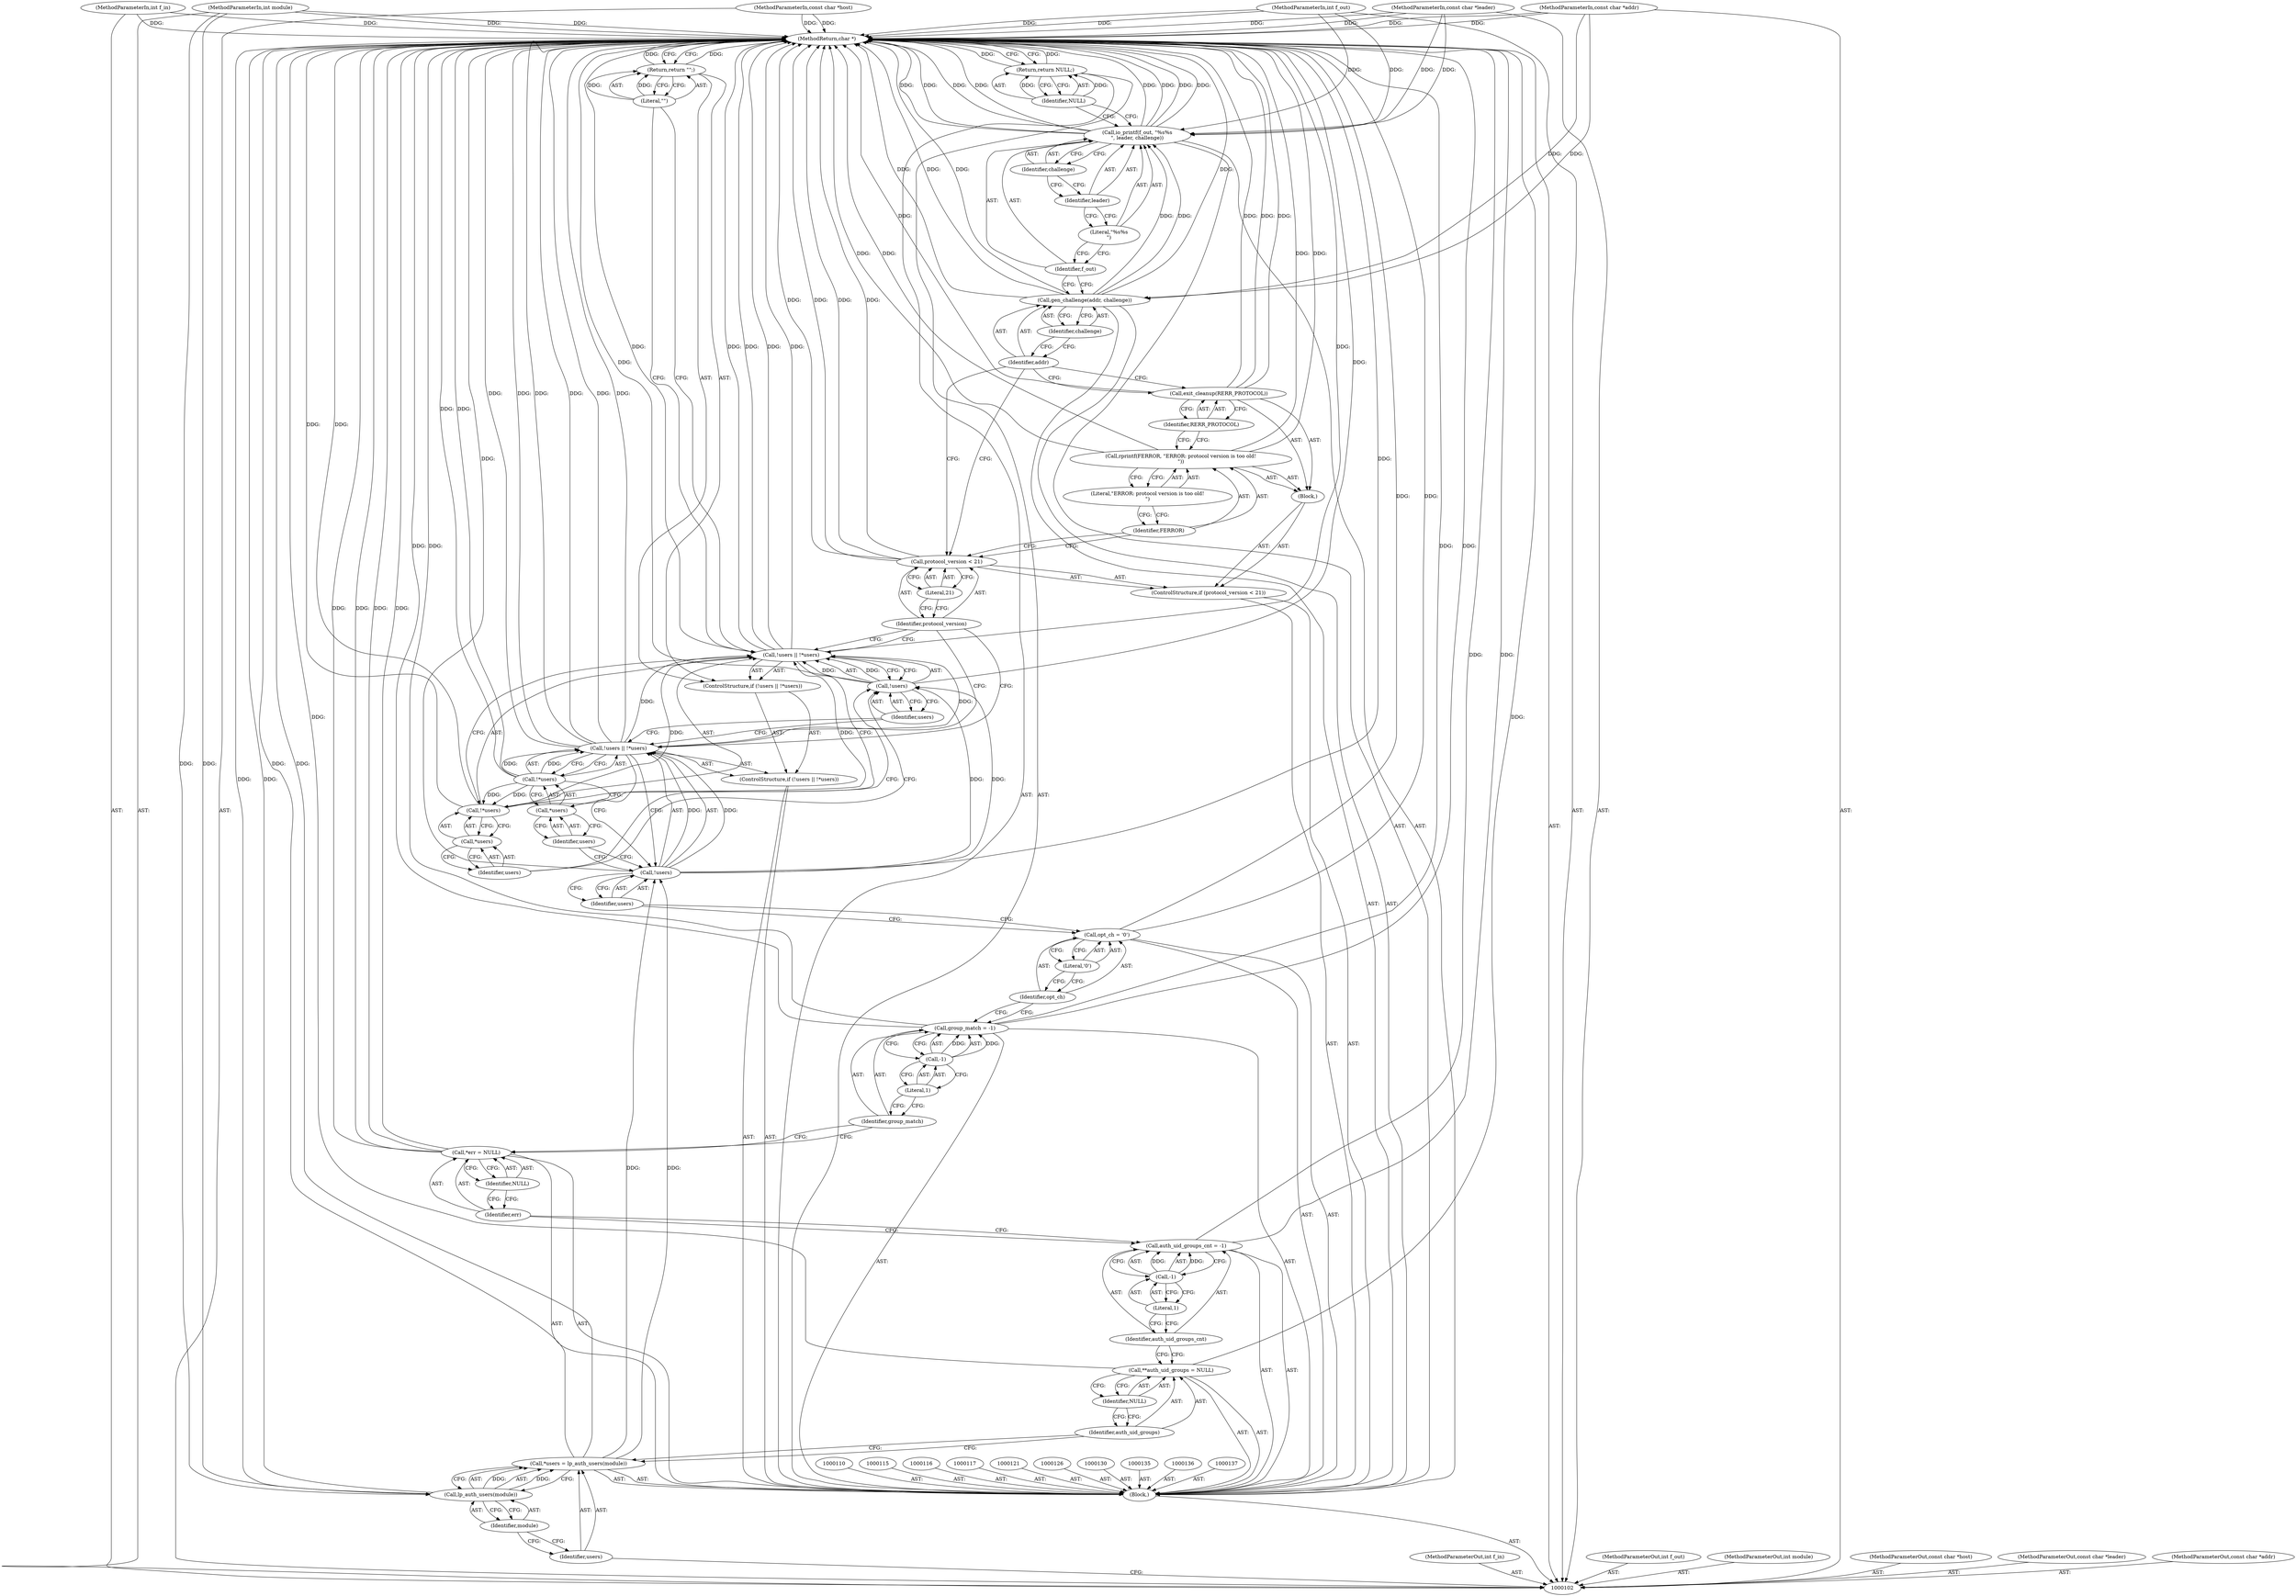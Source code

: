 digraph "0_samba_9a480deec4d20277d8e20bc55515ef0640ca1e55" {
"1000177" [label="(MethodReturn,char *)"];
"1000103" [label="(MethodParameterIn,int f_in)"];
"1000240" [label="(MethodParameterOut,int f_in)"];
"1000104" [label="(MethodParameterIn,int f_out)"];
"1000241" [label="(MethodParameterOut,int f_out)"];
"1000105" [label="(MethodParameterIn,int module)"];
"1000242" [label="(MethodParameterOut,int module)"];
"1000106" [label="(MethodParameterIn,const char *host)"];
"1000243" [label="(MethodParameterOut,const char *host)"];
"1000133" [label="(Call,-1)"];
"1000134" [label="(Literal,1)"];
"1000131" [label="(Call,group_match = -1)"];
"1000132" [label="(Identifier,group_match)"];
"1000140" [label="(Literal,'\0')"];
"1000138" [label="(Call,opt_ch = '\0')"];
"1000139" [label="(Identifier,opt_ch)"];
"1000141" [label="(ControlStructure,if (!users || !*users))"];
"1000145" [label="(Call,!*users)"];
"1000146" [label="(Call,*users)"];
"1000147" [label="(Identifier,users)"];
"1000142" [label="(Call,!users || !*users)"];
"1000143" [label="(Call,!users)"];
"1000144" [label="(Identifier,users)"];
"1000149" [label="(Call,!users || !*users)"];
"1000150" [label="(Call,!users)"];
"1000151" [label="(Identifier,users)"];
"1000152" [label="(Call,!*users)"];
"1000153" [label="(Call,*users)"];
"1000154" [label="(Identifier,users)"];
"1000148" [label="(ControlStructure,if (!users || !*users))"];
"1000155" [label="(Return,return \"\";)"];
"1000156" [label="(Literal,\"\")"];
"1000158" [label="(Call,protocol_version < 21)"];
"1000159" [label="(Identifier,protocol_version)"];
"1000160" [label="(Literal,21)"];
"1000161" [label="(Block,)"];
"1000157" [label="(ControlStructure,if (protocol_version < 21))"];
"1000108" [label="(MethodParameterIn,const char *leader)"];
"1000245" [label="(MethodParameterOut,const char *leader)"];
"1000107" [label="(MethodParameterIn,const char *addr)"];
"1000244" [label="(MethodParameterOut,const char *addr)"];
"1000162" [label="(Call,rprintf(FERROR, \"ERROR: protocol version is too old!\n\"))"];
"1000163" [label="(Identifier,FERROR)"];
"1000164" [label="(Literal,\"ERROR: protocol version is too old!\n\")"];
"1000165" [label="(Call,exit_cleanup(RERR_PROTOCOL))"];
"1000166" [label="(Identifier,RERR_PROTOCOL)"];
"1000168" [label="(Identifier,addr)"];
"1000169" [label="(Identifier,challenge)"];
"1000167" [label="(Call,gen_challenge(addr, challenge))"];
"1000171" [label="(Identifier,f_out)"];
"1000172" [label="(Literal,\"%s%s\n\")"];
"1000173" [label="(Identifier,leader)"];
"1000174" [label="(Identifier,challenge)"];
"1000170" [label="(Call,io_printf(f_out, \"%s%s\n\", leader, challenge))"];
"1000175" [label="(Return,return NULL;)"];
"1000176" [label="(Identifier,NULL)"];
"1000109" [label="(Block,)"];
"1000113" [label="(Call,lp_auth_users(module))"];
"1000114" [label="(Identifier,module)"];
"1000111" [label="(Call,*users = lp_auth_users(module))"];
"1000112" [label="(Identifier,users)"];
"1000120" [label="(Identifier,NULL)"];
"1000118" [label="(Call,**auth_uid_groups = NULL)"];
"1000119" [label="(Identifier,auth_uid_groups)"];
"1000124" [label="(Call,-1)"];
"1000125" [label="(Literal,1)"];
"1000122" [label="(Call,auth_uid_groups_cnt = -1)"];
"1000123" [label="(Identifier,auth_uid_groups_cnt)"];
"1000127" [label="(Call,*err = NULL)"];
"1000128" [label="(Identifier,err)"];
"1000129" [label="(Identifier,NULL)"];
"1000177" -> "1000102"  [label="AST: "];
"1000177" -> "1000155"  [label="CFG: "];
"1000177" -> "1000175"  [label="CFG: "];
"1000155" -> "1000177"  [label="DDG: "];
"1000175" -> "1000177"  [label="DDG: "];
"1000158" -> "1000177"  [label="DDG: "];
"1000158" -> "1000177"  [label="DDG: "];
"1000167" -> "1000177"  [label="DDG: "];
"1000167" -> "1000177"  [label="DDG: "];
"1000142" -> "1000177"  [label="DDG: "];
"1000142" -> "1000177"  [label="DDG: "];
"1000142" -> "1000177"  [label="DDG: "];
"1000108" -> "1000177"  [label="DDG: "];
"1000104" -> "1000177"  [label="DDG: "];
"1000105" -> "1000177"  [label="DDG: "];
"1000113" -> "1000177"  [label="DDG: "];
"1000149" -> "1000177"  [label="DDG: "];
"1000149" -> "1000177"  [label="DDG: "];
"1000149" -> "1000177"  [label="DDG: "];
"1000131" -> "1000177"  [label="DDG: "];
"1000131" -> "1000177"  [label="DDG: "];
"1000118" -> "1000177"  [label="DDG: "];
"1000107" -> "1000177"  [label="DDG: "];
"1000150" -> "1000177"  [label="DDG: "];
"1000122" -> "1000177"  [label="DDG: "];
"1000138" -> "1000177"  [label="DDG: "];
"1000165" -> "1000177"  [label="DDG: "];
"1000165" -> "1000177"  [label="DDG: "];
"1000127" -> "1000177"  [label="DDG: "];
"1000127" -> "1000177"  [label="DDG: "];
"1000143" -> "1000177"  [label="DDG: "];
"1000103" -> "1000177"  [label="DDG: "];
"1000152" -> "1000177"  [label="DDG: "];
"1000111" -> "1000177"  [label="DDG: "];
"1000170" -> "1000177"  [label="DDG: "];
"1000170" -> "1000177"  [label="DDG: "];
"1000170" -> "1000177"  [label="DDG: "];
"1000170" -> "1000177"  [label="DDG: "];
"1000162" -> "1000177"  [label="DDG: "];
"1000162" -> "1000177"  [label="DDG: "];
"1000145" -> "1000177"  [label="DDG: "];
"1000106" -> "1000177"  [label="DDG: "];
"1000103" -> "1000102"  [label="AST: "];
"1000103" -> "1000177"  [label="DDG: "];
"1000240" -> "1000102"  [label="AST: "];
"1000104" -> "1000102"  [label="AST: "];
"1000104" -> "1000177"  [label="DDG: "];
"1000104" -> "1000170"  [label="DDG: "];
"1000241" -> "1000102"  [label="AST: "];
"1000105" -> "1000102"  [label="AST: "];
"1000105" -> "1000177"  [label="DDG: "];
"1000105" -> "1000113"  [label="DDG: "];
"1000242" -> "1000102"  [label="AST: "];
"1000106" -> "1000102"  [label="AST: "];
"1000106" -> "1000177"  [label="DDG: "];
"1000243" -> "1000102"  [label="AST: "];
"1000133" -> "1000131"  [label="AST: "];
"1000133" -> "1000134"  [label="CFG: "];
"1000134" -> "1000133"  [label="AST: "];
"1000131" -> "1000133"  [label="CFG: "];
"1000133" -> "1000131"  [label="DDG: "];
"1000134" -> "1000133"  [label="AST: "];
"1000134" -> "1000132"  [label="CFG: "];
"1000133" -> "1000134"  [label="CFG: "];
"1000131" -> "1000109"  [label="AST: "];
"1000131" -> "1000133"  [label="CFG: "];
"1000132" -> "1000131"  [label="AST: "];
"1000133" -> "1000131"  [label="AST: "];
"1000139" -> "1000131"  [label="CFG: "];
"1000131" -> "1000177"  [label="DDG: "];
"1000131" -> "1000177"  [label="DDG: "];
"1000133" -> "1000131"  [label="DDG: "];
"1000132" -> "1000131"  [label="AST: "];
"1000132" -> "1000127"  [label="CFG: "];
"1000134" -> "1000132"  [label="CFG: "];
"1000140" -> "1000138"  [label="AST: "];
"1000140" -> "1000139"  [label="CFG: "];
"1000138" -> "1000140"  [label="CFG: "];
"1000138" -> "1000109"  [label="AST: "];
"1000138" -> "1000140"  [label="CFG: "];
"1000139" -> "1000138"  [label="AST: "];
"1000140" -> "1000138"  [label="AST: "];
"1000144" -> "1000138"  [label="CFG: "];
"1000138" -> "1000177"  [label="DDG: "];
"1000139" -> "1000138"  [label="AST: "];
"1000139" -> "1000131"  [label="CFG: "];
"1000140" -> "1000139"  [label="CFG: "];
"1000141" -> "1000109"  [label="AST: "];
"1000142" -> "1000141"  [label="AST: "];
"1000148" -> "1000141"  [label="AST: "];
"1000145" -> "1000142"  [label="AST: "];
"1000145" -> "1000146"  [label="CFG: "];
"1000146" -> "1000145"  [label="AST: "];
"1000142" -> "1000145"  [label="CFG: "];
"1000145" -> "1000177"  [label="DDG: "];
"1000145" -> "1000142"  [label="DDG: "];
"1000145" -> "1000152"  [label="DDG: "];
"1000146" -> "1000145"  [label="AST: "];
"1000146" -> "1000147"  [label="CFG: "];
"1000147" -> "1000146"  [label="AST: "];
"1000145" -> "1000146"  [label="CFG: "];
"1000147" -> "1000146"  [label="AST: "];
"1000147" -> "1000143"  [label="CFG: "];
"1000146" -> "1000147"  [label="CFG: "];
"1000142" -> "1000141"  [label="AST: "];
"1000142" -> "1000143"  [label="CFG: "];
"1000142" -> "1000145"  [label="CFG: "];
"1000143" -> "1000142"  [label="AST: "];
"1000145" -> "1000142"  [label="AST: "];
"1000151" -> "1000142"  [label="CFG: "];
"1000159" -> "1000142"  [label="CFG: "];
"1000142" -> "1000177"  [label="DDG: "];
"1000142" -> "1000177"  [label="DDG: "];
"1000142" -> "1000177"  [label="DDG: "];
"1000143" -> "1000142"  [label="DDG: "];
"1000145" -> "1000142"  [label="DDG: "];
"1000142" -> "1000149"  [label="DDG: "];
"1000143" -> "1000142"  [label="AST: "];
"1000143" -> "1000144"  [label="CFG: "];
"1000144" -> "1000143"  [label="AST: "];
"1000147" -> "1000143"  [label="CFG: "];
"1000142" -> "1000143"  [label="CFG: "];
"1000143" -> "1000177"  [label="DDG: "];
"1000143" -> "1000142"  [label="DDG: "];
"1000111" -> "1000143"  [label="DDG: "];
"1000143" -> "1000150"  [label="DDG: "];
"1000144" -> "1000143"  [label="AST: "];
"1000144" -> "1000138"  [label="CFG: "];
"1000143" -> "1000144"  [label="CFG: "];
"1000149" -> "1000148"  [label="AST: "];
"1000149" -> "1000150"  [label="CFG: "];
"1000149" -> "1000152"  [label="CFG: "];
"1000150" -> "1000149"  [label="AST: "];
"1000152" -> "1000149"  [label="AST: "];
"1000156" -> "1000149"  [label="CFG: "];
"1000159" -> "1000149"  [label="CFG: "];
"1000149" -> "1000177"  [label="DDG: "];
"1000149" -> "1000177"  [label="DDG: "];
"1000149" -> "1000177"  [label="DDG: "];
"1000150" -> "1000149"  [label="DDG: "];
"1000152" -> "1000149"  [label="DDG: "];
"1000142" -> "1000149"  [label="DDG: "];
"1000150" -> "1000149"  [label="AST: "];
"1000150" -> "1000151"  [label="CFG: "];
"1000151" -> "1000150"  [label="AST: "];
"1000154" -> "1000150"  [label="CFG: "];
"1000149" -> "1000150"  [label="CFG: "];
"1000150" -> "1000177"  [label="DDG: "];
"1000150" -> "1000149"  [label="DDG: "];
"1000143" -> "1000150"  [label="DDG: "];
"1000151" -> "1000150"  [label="AST: "];
"1000151" -> "1000142"  [label="CFG: "];
"1000150" -> "1000151"  [label="CFG: "];
"1000152" -> "1000149"  [label="AST: "];
"1000152" -> "1000153"  [label="CFG: "];
"1000153" -> "1000152"  [label="AST: "];
"1000149" -> "1000152"  [label="CFG: "];
"1000152" -> "1000177"  [label="DDG: "];
"1000152" -> "1000149"  [label="DDG: "];
"1000145" -> "1000152"  [label="DDG: "];
"1000153" -> "1000152"  [label="AST: "];
"1000153" -> "1000154"  [label="CFG: "];
"1000154" -> "1000153"  [label="AST: "];
"1000152" -> "1000153"  [label="CFG: "];
"1000154" -> "1000153"  [label="AST: "];
"1000154" -> "1000150"  [label="CFG: "];
"1000153" -> "1000154"  [label="CFG: "];
"1000148" -> "1000141"  [label="AST: "];
"1000149" -> "1000148"  [label="AST: "];
"1000155" -> "1000148"  [label="AST: "];
"1000155" -> "1000148"  [label="AST: "];
"1000155" -> "1000156"  [label="CFG: "];
"1000156" -> "1000155"  [label="AST: "];
"1000177" -> "1000155"  [label="CFG: "];
"1000155" -> "1000177"  [label="DDG: "];
"1000156" -> "1000155"  [label="DDG: "];
"1000156" -> "1000155"  [label="AST: "];
"1000156" -> "1000149"  [label="CFG: "];
"1000155" -> "1000156"  [label="CFG: "];
"1000156" -> "1000155"  [label="DDG: "];
"1000158" -> "1000157"  [label="AST: "];
"1000158" -> "1000160"  [label="CFG: "];
"1000159" -> "1000158"  [label="AST: "];
"1000160" -> "1000158"  [label="AST: "];
"1000163" -> "1000158"  [label="CFG: "];
"1000168" -> "1000158"  [label="CFG: "];
"1000158" -> "1000177"  [label="DDG: "];
"1000158" -> "1000177"  [label="DDG: "];
"1000159" -> "1000158"  [label="AST: "];
"1000159" -> "1000149"  [label="CFG: "];
"1000159" -> "1000142"  [label="CFG: "];
"1000160" -> "1000159"  [label="CFG: "];
"1000160" -> "1000158"  [label="AST: "];
"1000160" -> "1000159"  [label="CFG: "];
"1000158" -> "1000160"  [label="CFG: "];
"1000161" -> "1000157"  [label="AST: "];
"1000162" -> "1000161"  [label="AST: "];
"1000165" -> "1000161"  [label="AST: "];
"1000157" -> "1000109"  [label="AST: "];
"1000158" -> "1000157"  [label="AST: "];
"1000161" -> "1000157"  [label="AST: "];
"1000108" -> "1000102"  [label="AST: "];
"1000108" -> "1000177"  [label="DDG: "];
"1000108" -> "1000170"  [label="DDG: "];
"1000245" -> "1000102"  [label="AST: "];
"1000107" -> "1000102"  [label="AST: "];
"1000107" -> "1000177"  [label="DDG: "];
"1000107" -> "1000167"  [label="DDG: "];
"1000244" -> "1000102"  [label="AST: "];
"1000162" -> "1000161"  [label="AST: "];
"1000162" -> "1000164"  [label="CFG: "];
"1000163" -> "1000162"  [label="AST: "];
"1000164" -> "1000162"  [label="AST: "];
"1000166" -> "1000162"  [label="CFG: "];
"1000162" -> "1000177"  [label="DDG: "];
"1000162" -> "1000177"  [label="DDG: "];
"1000163" -> "1000162"  [label="AST: "];
"1000163" -> "1000158"  [label="CFG: "];
"1000164" -> "1000163"  [label="CFG: "];
"1000164" -> "1000162"  [label="AST: "];
"1000164" -> "1000163"  [label="CFG: "];
"1000162" -> "1000164"  [label="CFG: "];
"1000165" -> "1000161"  [label="AST: "];
"1000165" -> "1000166"  [label="CFG: "];
"1000166" -> "1000165"  [label="AST: "];
"1000168" -> "1000165"  [label="CFG: "];
"1000165" -> "1000177"  [label="DDG: "];
"1000165" -> "1000177"  [label="DDG: "];
"1000166" -> "1000165"  [label="AST: "];
"1000166" -> "1000162"  [label="CFG: "];
"1000165" -> "1000166"  [label="CFG: "];
"1000168" -> "1000167"  [label="AST: "];
"1000168" -> "1000165"  [label="CFG: "];
"1000168" -> "1000158"  [label="CFG: "];
"1000169" -> "1000168"  [label="CFG: "];
"1000169" -> "1000167"  [label="AST: "];
"1000169" -> "1000168"  [label="CFG: "];
"1000167" -> "1000169"  [label="CFG: "];
"1000167" -> "1000109"  [label="AST: "];
"1000167" -> "1000169"  [label="CFG: "];
"1000168" -> "1000167"  [label="AST: "];
"1000169" -> "1000167"  [label="AST: "];
"1000171" -> "1000167"  [label="CFG: "];
"1000167" -> "1000177"  [label="DDG: "];
"1000167" -> "1000177"  [label="DDG: "];
"1000107" -> "1000167"  [label="DDG: "];
"1000167" -> "1000170"  [label="DDG: "];
"1000171" -> "1000170"  [label="AST: "];
"1000171" -> "1000167"  [label="CFG: "];
"1000172" -> "1000171"  [label="CFG: "];
"1000172" -> "1000170"  [label="AST: "];
"1000172" -> "1000171"  [label="CFG: "];
"1000173" -> "1000172"  [label="CFG: "];
"1000173" -> "1000170"  [label="AST: "];
"1000173" -> "1000172"  [label="CFG: "];
"1000174" -> "1000173"  [label="CFG: "];
"1000174" -> "1000170"  [label="AST: "];
"1000174" -> "1000173"  [label="CFG: "];
"1000170" -> "1000174"  [label="CFG: "];
"1000170" -> "1000109"  [label="AST: "];
"1000170" -> "1000174"  [label="CFG: "];
"1000171" -> "1000170"  [label="AST: "];
"1000172" -> "1000170"  [label="AST: "];
"1000173" -> "1000170"  [label="AST: "];
"1000174" -> "1000170"  [label="AST: "];
"1000176" -> "1000170"  [label="CFG: "];
"1000170" -> "1000177"  [label="DDG: "];
"1000170" -> "1000177"  [label="DDG: "];
"1000170" -> "1000177"  [label="DDG: "];
"1000170" -> "1000177"  [label="DDG: "];
"1000104" -> "1000170"  [label="DDG: "];
"1000108" -> "1000170"  [label="DDG: "];
"1000167" -> "1000170"  [label="DDG: "];
"1000175" -> "1000109"  [label="AST: "];
"1000175" -> "1000176"  [label="CFG: "];
"1000176" -> "1000175"  [label="AST: "];
"1000177" -> "1000175"  [label="CFG: "];
"1000175" -> "1000177"  [label="DDG: "];
"1000176" -> "1000175"  [label="DDG: "];
"1000176" -> "1000175"  [label="AST: "];
"1000176" -> "1000170"  [label="CFG: "];
"1000175" -> "1000176"  [label="CFG: "];
"1000176" -> "1000175"  [label="DDG: "];
"1000109" -> "1000102"  [label="AST: "];
"1000110" -> "1000109"  [label="AST: "];
"1000111" -> "1000109"  [label="AST: "];
"1000115" -> "1000109"  [label="AST: "];
"1000116" -> "1000109"  [label="AST: "];
"1000117" -> "1000109"  [label="AST: "];
"1000118" -> "1000109"  [label="AST: "];
"1000121" -> "1000109"  [label="AST: "];
"1000122" -> "1000109"  [label="AST: "];
"1000126" -> "1000109"  [label="AST: "];
"1000127" -> "1000109"  [label="AST: "];
"1000130" -> "1000109"  [label="AST: "];
"1000131" -> "1000109"  [label="AST: "];
"1000135" -> "1000109"  [label="AST: "];
"1000136" -> "1000109"  [label="AST: "];
"1000137" -> "1000109"  [label="AST: "];
"1000138" -> "1000109"  [label="AST: "];
"1000141" -> "1000109"  [label="AST: "];
"1000157" -> "1000109"  [label="AST: "];
"1000167" -> "1000109"  [label="AST: "];
"1000170" -> "1000109"  [label="AST: "];
"1000175" -> "1000109"  [label="AST: "];
"1000113" -> "1000111"  [label="AST: "];
"1000113" -> "1000114"  [label="CFG: "];
"1000114" -> "1000113"  [label="AST: "];
"1000111" -> "1000113"  [label="CFG: "];
"1000113" -> "1000177"  [label="DDG: "];
"1000113" -> "1000111"  [label="DDG: "];
"1000105" -> "1000113"  [label="DDG: "];
"1000114" -> "1000113"  [label="AST: "];
"1000114" -> "1000112"  [label="CFG: "];
"1000113" -> "1000114"  [label="CFG: "];
"1000111" -> "1000109"  [label="AST: "];
"1000111" -> "1000113"  [label="CFG: "];
"1000112" -> "1000111"  [label="AST: "];
"1000113" -> "1000111"  [label="AST: "];
"1000119" -> "1000111"  [label="CFG: "];
"1000111" -> "1000177"  [label="DDG: "];
"1000113" -> "1000111"  [label="DDG: "];
"1000111" -> "1000143"  [label="DDG: "];
"1000112" -> "1000111"  [label="AST: "];
"1000112" -> "1000102"  [label="CFG: "];
"1000114" -> "1000112"  [label="CFG: "];
"1000120" -> "1000118"  [label="AST: "];
"1000120" -> "1000119"  [label="CFG: "];
"1000118" -> "1000120"  [label="CFG: "];
"1000118" -> "1000109"  [label="AST: "];
"1000118" -> "1000120"  [label="CFG: "];
"1000119" -> "1000118"  [label="AST: "];
"1000120" -> "1000118"  [label="AST: "];
"1000123" -> "1000118"  [label="CFG: "];
"1000118" -> "1000177"  [label="DDG: "];
"1000119" -> "1000118"  [label="AST: "];
"1000119" -> "1000111"  [label="CFG: "];
"1000120" -> "1000119"  [label="CFG: "];
"1000124" -> "1000122"  [label="AST: "];
"1000124" -> "1000125"  [label="CFG: "];
"1000125" -> "1000124"  [label="AST: "];
"1000122" -> "1000124"  [label="CFG: "];
"1000124" -> "1000122"  [label="DDG: "];
"1000125" -> "1000124"  [label="AST: "];
"1000125" -> "1000123"  [label="CFG: "];
"1000124" -> "1000125"  [label="CFG: "];
"1000122" -> "1000109"  [label="AST: "];
"1000122" -> "1000124"  [label="CFG: "];
"1000123" -> "1000122"  [label="AST: "];
"1000124" -> "1000122"  [label="AST: "];
"1000128" -> "1000122"  [label="CFG: "];
"1000122" -> "1000177"  [label="DDG: "];
"1000124" -> "1000122"  [label="DDG: "];
"1000123" -> "1000122"  [label="AST: "];
"1000123" -> "1000118"  [label="CFG: "];
"1000125" -> "1000123"  [label="CFG: "];
"1000127" -> "1000109"  [label="AST: "];
"1000127" -> "1000129"  [label="CFG: "];
"1000128" -> "1000127"  [label="AST: "];
"1000129" -> "1000127"  [label="AST: "];
"1000132" -> "1000127"  [label="CFG: "];
"1000127" -> "1000177"  [label="DDG: "];
"1000127" -> "1000177"  [label="DDG: "];
"1000128" -> "1000127"  [label="AST: "];
"1000128" -> "1000122"  [label="CFG: "];
"1000129" -> "1000128"  [label="CFG: "];
"1000129" -> "1000127"  [label="AST: "];
"1000129" -> "1000128"  [label="CFG: "];
"1000127" -> "1000129"  [label="CFG: "];
}
